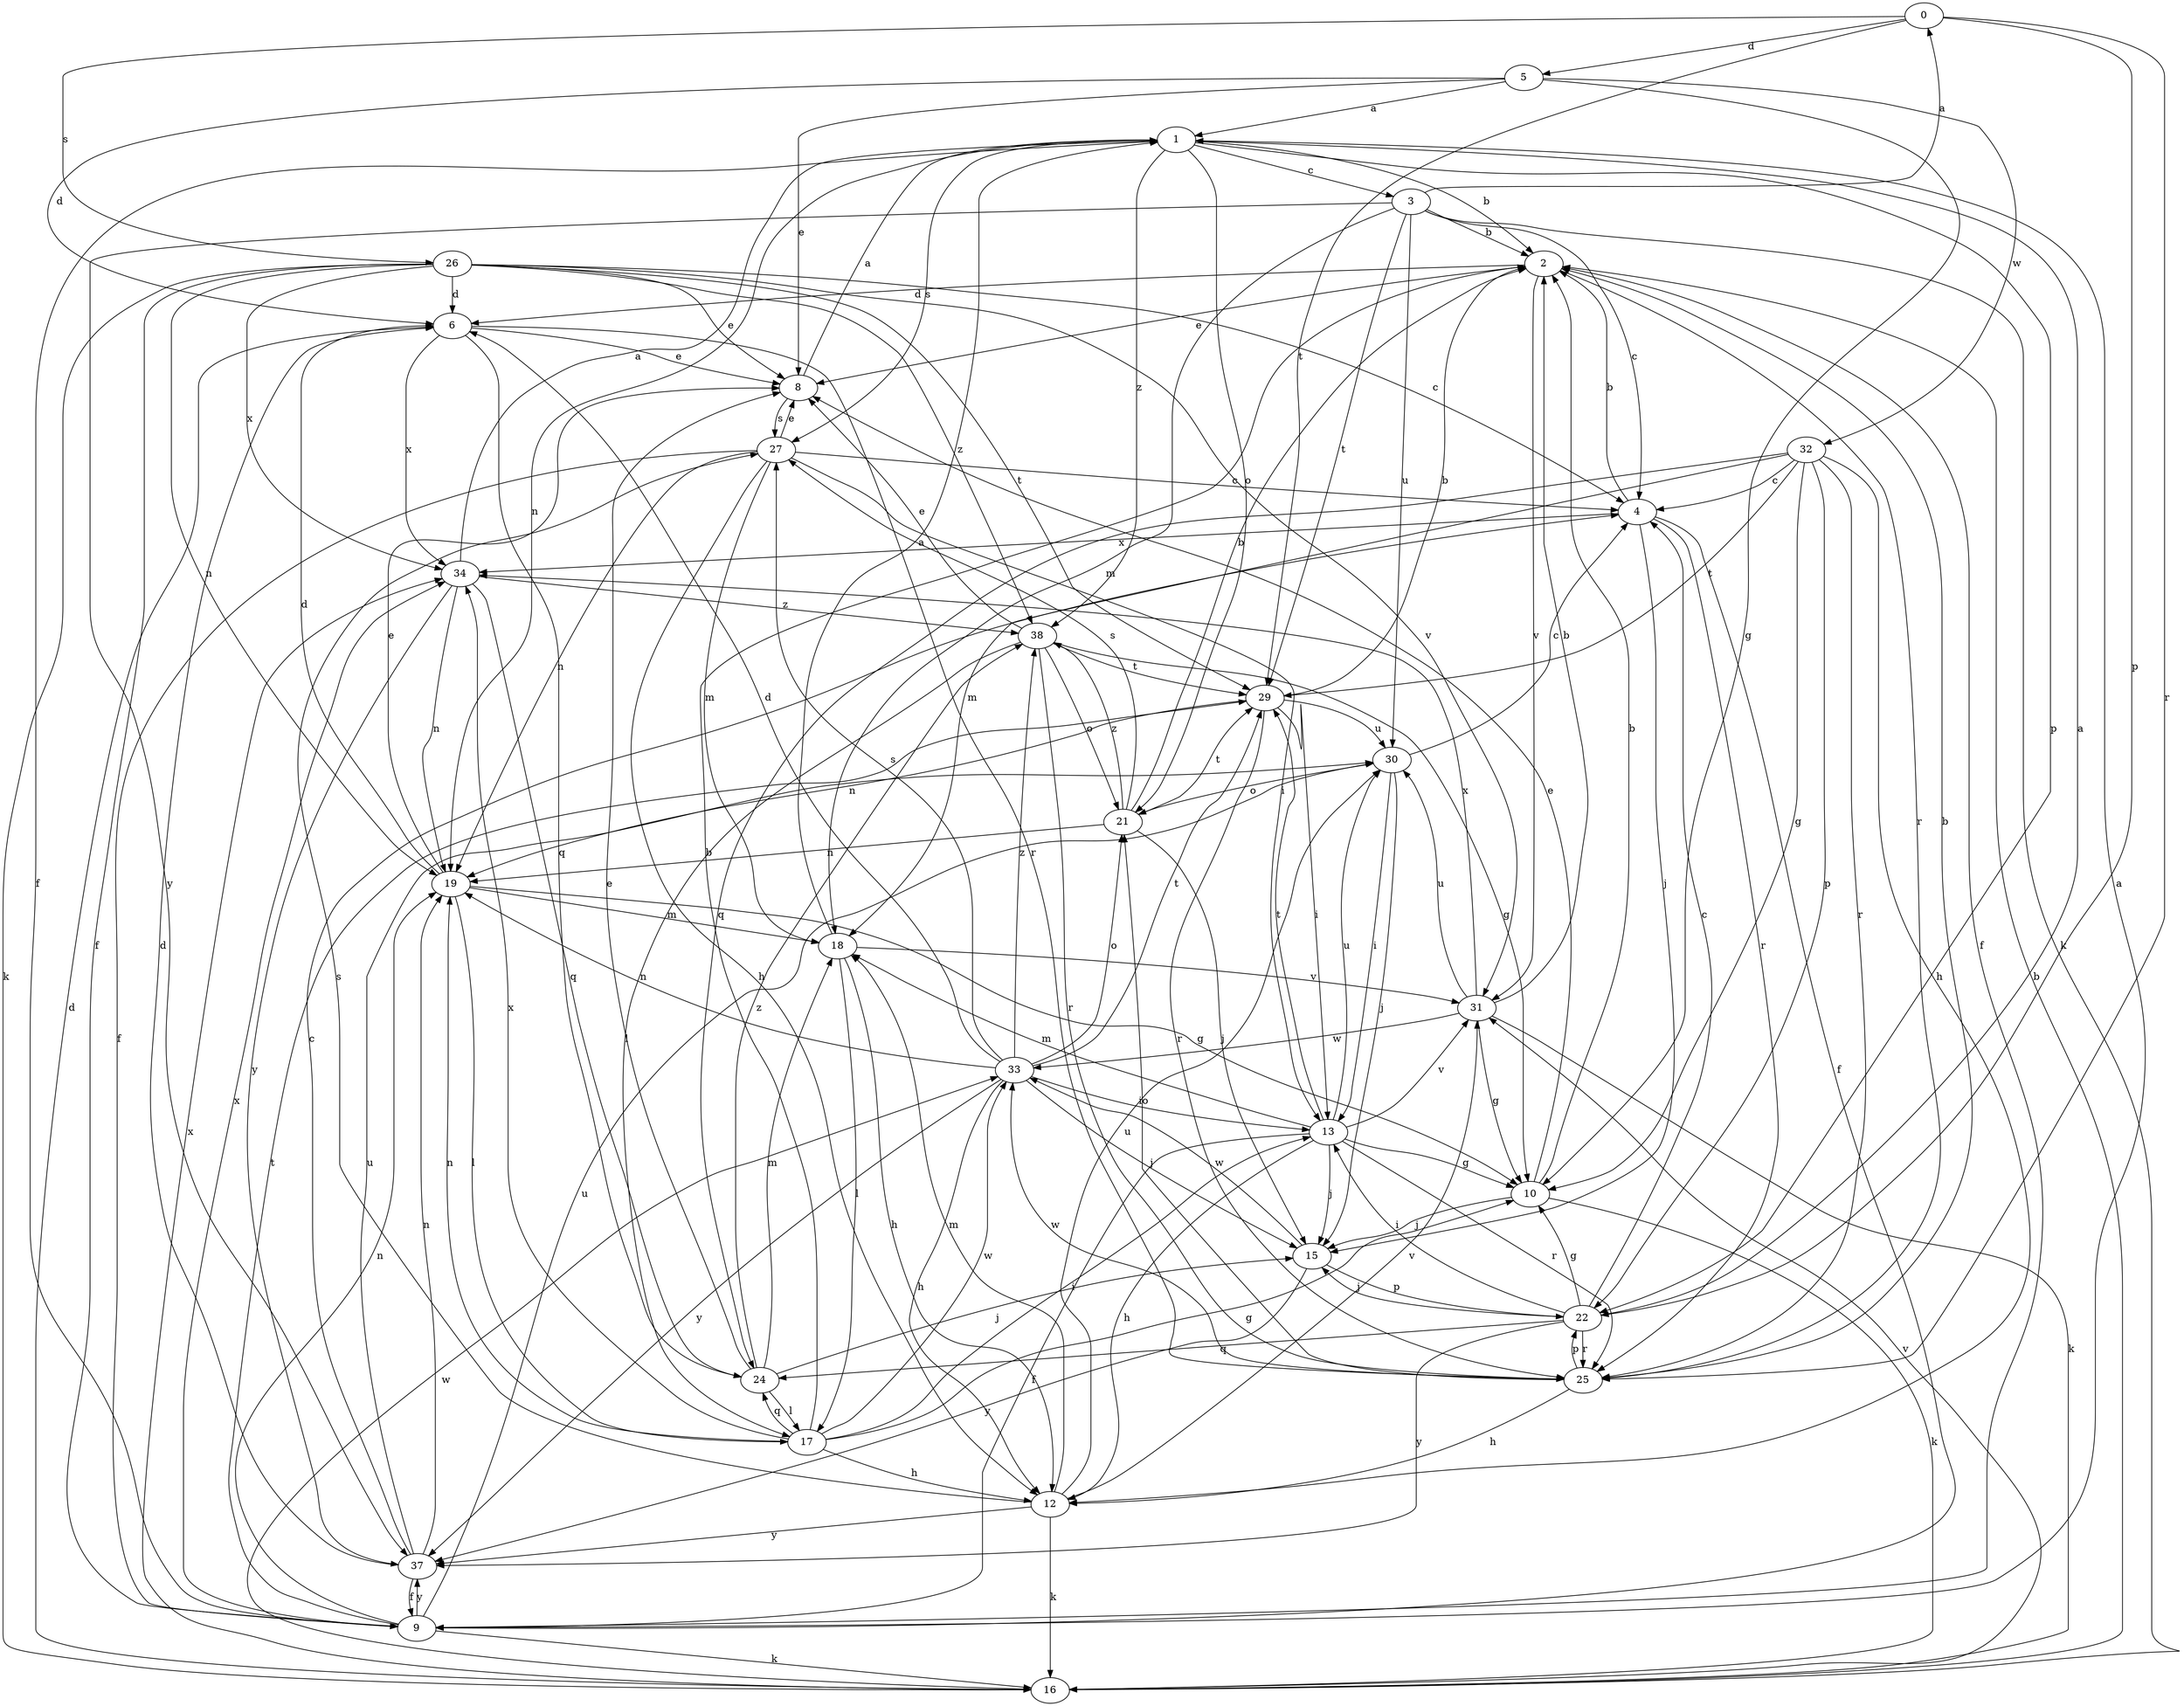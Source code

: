 strict digraph  {
0;
1;
2;
3;
4;
5;
6;
8;
9;
10;
12;
13;
15;
16;
17;
18;
19;
21;
22;
24;
25;
26;
27;
29;
30;
31;
32;
33;
34;
37;
38;
0 -> 5  [label=d];
0 -> 22  [label=p];
0 -> 25  [label=r];
0 -> 26  [label=s];
0 -> 29  [label=t];
1 -> 2  [label=b];
1 -> 3  [label=c];
1 -> 9  [label=f];
1 -> 19  [label=n];
1 -> 21  [label=o];
1 -> 22  [label=p];
1 -> 27  [label=s];
1 -> 38  [label=z];
2 -> 6  [label=d];
2 -> 8  [label=e];
2 -> 9  [label=f];
2 -> 25  [label=r];
2 -> 31  [label=v];
3 -> 0  [label=a];
3 -> 2  [label=b];
3 -> 4  [label=c];
3 -> 16  [label=k];
3 -> 18  [label=m];
3 -> 29  [label=t];
3 -> 30  [label=u];
3 -> 37  [label=y];
4 -> 2  [label=b];
4 -> 9  [label=f];
4 -> 15  [label=j];
4 -> 25  [label=r];
4 -> 34  [label=x];
5 -> 1  [label=a];
5 -> 6  [label=d];
5 -> 8  [label=e];
5 -> 10  [label=g];
5 -> 32  [label=w];
6 -> 8  [label=e];
6 -> 24  [label=q];
6 -> 25  [label=r];
6 -> 34  [label=x];
8 -> 1  [label=a];
8 -> 27  [label=s];
9 -> 1  [label=a];
9 -> 16  [label=k];
9 -> 19  [label=n];
9 -> 29  [label=t];
9 -> 30  [label=u];
9 -> 34  [label=x];
9 -> 37  [label=y];
10 -> 2  [label=b];
10 -> 8  [label=e];
10 -> 15  [label=j];
10 -> 16  [label=k];
12 -> 16  [label=k];
12 -> 18  [label=m];
12 -> 27  [label=s];
12 -> 30  [label=u];
12 -> 31  [label=v];
12 -> 37  [label=y];
13 -> 9  [label=f];
13 -> 10  [label=g];
13 -> 12  [label=h];
13 -> 15  [label=j];
13 -> 18  [label=m];
13 -> 25  [label=r];
13 -> 29  [label=t];
13 -> 30  [label=u];
13 -> 31  [label=v];
15 -> 22  [label=p];
15 -> 33  [label=w];
15 -> 37  [label=y];
16 -> 2  [label=b];
16 -> 6  [label=d];
16 -> 31  [label=v];
16 -> 33  [label=w];
16 -> 34  [label=x];
17 -> 2  [label=b];
17 -> 10  [label=g];
17 -> 12  [label=h];
17 -> 13  [label=i];
17 -> 19  [label=n];
17 -> 24  [label=q];
17 -> 33  [label=w];
17 -> 34  [label=x];
18 -> 1  [label=a];
18 -> 12  [label=h];
18 -> 17  [label=l];
18 -> 31  [label=v];
19 -> 6  [label=d];
19 -> 8  [label=e];
19 -> 10  [label=g];
19 -> 17  [label=l];
19 -> 18  [label=m];
21 -> 2  [label=b];
21 -> 15  [label=j];
21 -> 19  [label=n];
21 -> 27  [label=s];
21 -> 29  [label=t];
21 -> 38  [label=z];
22 -> 1  [label=a];
22 -> 4  [label=c];
22 -> 10  [label=g];
22 -> 13  [label=i];
22 -> 15  [label=j];
22 -> 24  [label=q];
22 -> 25  [label=r];
22 -> 37  [label=y];
24 -> 8  [label=e];
24 -> 15  [label=j];
24 -> 17  [label=l];
24 -> 18  [label=m];
24 -> 38  [label=z];
25 -> 2  [label=b];
25 -> 12  [label=h];
25 -> 21  [label=o];
25 -> 22  [label=p];
25 -> 33  [label=w];
26 -> 4  [label=c];
26 -> 6  [label=d];
26 -> 8  [label=e];
26 -> 9  [label=f];
26 -> 16  [label=k];
26 -> 19  [label=n];
26 -> 29  [label=t];
26 -> 31  [label=v];
26 -> 34  [label=x];
26 -> 38  [label=z];
27 -> 4  [label=c];
27 -> 8  [label=e];
27 -> 9  [label=f];
27 -> 12  [label=h];
27 -> 13  [label=i];
27 -> 18  [label=m];
27 -> 19  [label=n];
29 -> 2  [label=b];
29 -> 13  [label=i];
29 -> 19  [label=n];
29 -> 25  [label=r];
29 -> 30  [label=u];
30 -> 4  [label=c];
30 -> 13  [label=i];
30 -> 15  [label=j];
30 -> 21  [label=o];
31 -> 2  [label=b];
31 -> 10  [label=g];
31 -> 16  [label=k];
31 -> 30  [label=u];
31 -> 33  [label=w];
31 -> 34  [label=x];
32 -> 4  [label=c];
32 -> 10  [label=g];
32 -> 12  [label=h];
32 -> 18  [label=m];
32 -> 22  [label=p];
32 -> 24  [label=q];
32 -> 25  [label=r];
32 -> 29  [label=t];
33 -> 6  [label=d];
33 -> 12  [label=h];
33 -> 13  [label=i];
33 -> 15  [label=j];
33 -> 19  [label=n];
33 -> 21  [label=o];
33 -> 27  [label=s];
33 -> 29  [label=t];
33 -> 37  [label=y];
33 -> 38  [label=z];
34 -> 1  [label=a];
34 -> 19  [label=n];
34 -> 24  [label=q];
34 -> 37  [label=y];
34 -> 38  [label=z];
37 -> 4  [label=c];
37 -> 6  [label=d];
37 -> 9  [label=f];
37 -> 19  [label=n];
37 -> 30  [label=u];
38 -> 8  [label=e];
38 -> 10  [label=g];
38 -> 17  [label=l];
38 -> 21  [label=o];
38 -> 25  [label=r];
38 -> 29  [label=t];
}
